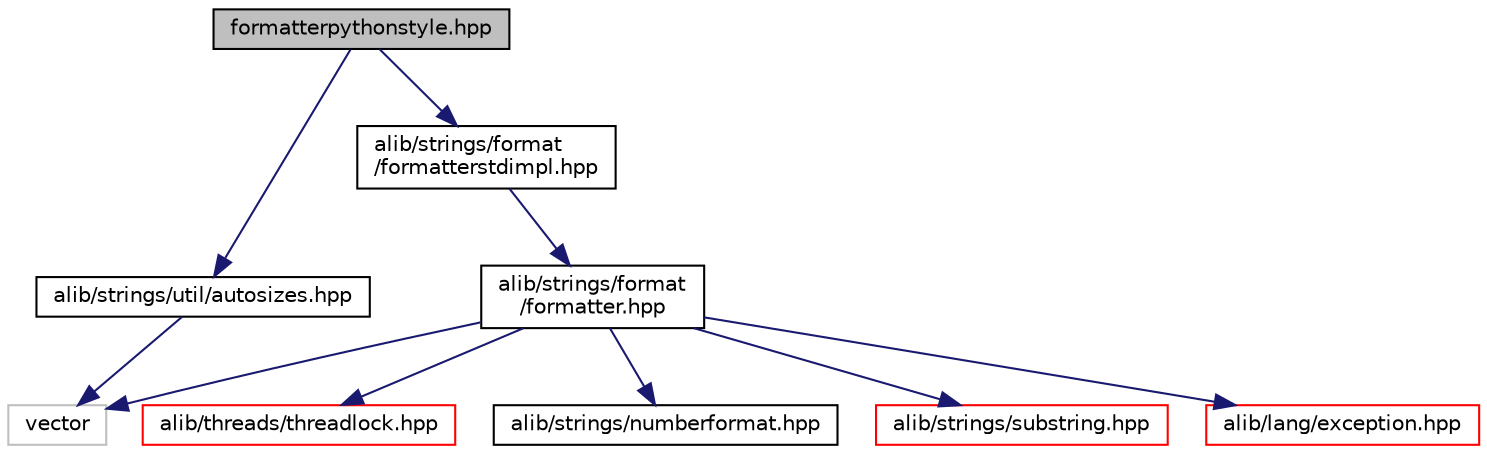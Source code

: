 digraph "formatterpythonstyle.hpp"
{
  edge [fontname="Helvetica",fontsize="10",labelfontname="Helvetica",labelfontsize="10"];
  node [fontname="Helvetica",fontsize="10",shape=record];
  Node0 [label="formatterpythonstyle.hpp",height=0.2,width=0.4,color="black", fillcolor="grey75", style="filled", fontcolor="black"];
  Node0 -> Node1 [color="midnightblue",fontsize="10",style="solid",fontname="Helvetica"];
  Node1 [label="alib/strings/format\l/formatterstdimpl.hpp",height=0.2,width=0.4,color="black", fillcolor="white", style="filled",URL="$formatterstdimpl_8hpp.html"];
  Node1 -> Node2 [color="midnightblue",fontsize="10",style="solid",fontname="Helvetica"];
  Node2 [label="alib/strings/format\l/formatter.hpp",height=0.2,width=0.4,color="black", fillcolor="white", style="filled",URL="$formatter_8hpp.html"];
  Node2 -> Node3 [color="midnightblue",fontsize="10",style="solid",fontname="Helvetica"];
  Node3 [label="vector",height=0.2,width=0.4,color="grey75", fillcolor="white", style="filled"];
  Node2 -> Node4 [color="midnightblue",fontsize="10",style="solid",fontname="Helvetica"];
  Node4 [label="alib/threads/threadlock.hpp",height=0.2,width=0.4,color="red", fillcolor="white", style="filled",URL="$threadlock_8hpp.html"];
  Node2 -> Node66 [color="midnightblue",fontsize="10",style="solid",fontname="Helvetica"];
  Node66 [label="alib/strings/numberformat.hpp",height=0.2,width=0.4,color="black", fillcolor="white", style="filled",URL="$numberformat_8hpp.html"];
  Node2 -> Node67 [color="midnightblue",fontsize="10",style="solid",fontname="Helvetica"];
  Node67 [label="alib/strings/substring.hpp",height=0.2,width=0.4,color="red", fillcolor="white", style="filled",URL="$substring_8hpp.html"];
  Node2 -> Node55 [color="midnightblue",fontsize="10",style="solid",fontname="Helvetica"];
  Node55 [label="alib/lang/exception.hpp",height=0.2,width=0.4,color="red", fillcolor="white", style="filled",URL="$exception_8hpp.html"];
  Node0 -> Node68 [color="midnightblue",fontsize="10",style="solid",fontname="Helvetica"];
  Node68 [label="alib/strings/util/autosizes.hpp",height=0.2,width=0.4,color="black", fillcolor="white", style="filled",URL="$autosizes_8hpp.html"];
  Node68 -> Node3 [color="midnightblue",fontsize="10",style="solid",fontname="Helvetica"];
}
